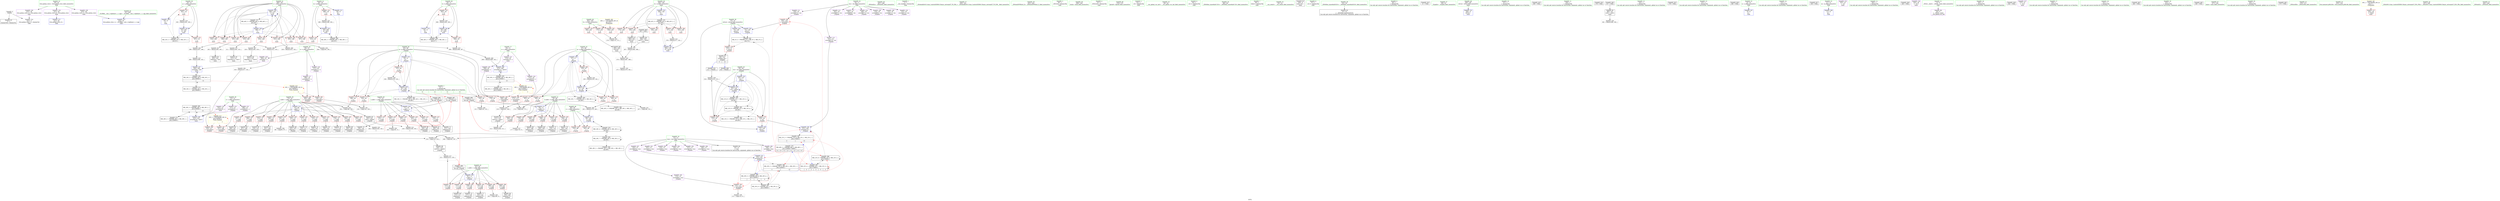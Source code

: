 digraph "SVFG" {
	label="SVFG";

	Node0x5630318756a0 [shape=record,color=grey,label="{NodeID: 0\nNullPtr}"];
	Node0x5630318756a0 -> Node0x56303189f2d0[style=solid];
	Node0x5630318756a0 -> Node0x5630318a2230[style=solid];
	Node0x5630318c2430 [shape=record,color=black,label="{NodeID: 360\nMR_28V_3 = PHI(MR_28V_4, MR_28V_2, )\npts\{230000 \}\n|{|<s2>12}}"];
	Node0x5630318c2430 -> Node0x5630318ab540[style=dashed];
	Node0x5630318c2430 -> Node0x5630318c7330[style=dashed];
	Node0x5630318c2430:s2 -> Node0x5630318cf000[style=dashed,color=red];
	Node0x5630318a10a0 [shape=record,color=red,label="{NodeID: 194\n274\<--264\n\<--it\nmain\n}"];
	Node0x5630318a10a0 -> Node0x5630318b2530[style=solid];
	Node0x56303189d990 [shape=record,color=purple,label="{NodeID: 111\n128\<--16\narrayidx15\<--res\n_Z2goiiii\n}"];
	Node0x56303189d990 -> Node0x5630318a6710[style=solid];
	Node0x56303189c320 [shape=record,color=green,label="{NodeID: 28\n22\<--23\nz\<--z_field_insensitive\nGlob }"];
	Node0x56303189c320 -> Node0x5630318a3450[style=solid];
	Node0x56303189c320 -> Node0x5630318a3520[style=solid];
	Node0x56303189c320 -> Node0x5630318a35f0[style=solid];
	Node0x5630318aedb0 [shape=record,color=grey,label="{NodeID: 305\n318 = Binary(317, 145, )\n}"];
	Node0x5630318aedb0 -> Node0x5630318ab540[style=solid];
	Node0x5630318a28e0 [shape=record,color=blue,label="{NodeID: 222\n83\<--147\ncur\<--\n_Z2goiiii\n}"];
	Node0x5630318a28e0 -> Node0x5630318a5ae0[style=dashed];
	Node0x5630318a28e0 -> Node0x5630318a5bb0[style=dashed];
	Node0x5630318a28e0 -> Node0x5630318a2c20[style=dashed];
	Node0x5630318a28e0 -> Node0x5630318bf230[style=dashed];
	Node0x5630318a28e0 -> Node0x5630318c2e30[style=dashed];
	Node0x5630318a28e0 -> Node0x5630318c9660[style=dashed];
	Node0x5630318a4280 [shape=record,color=red,label="{NodeID: 139\n95\<--75\n\<--i.addr\n_Z2goiiii\n}"];
	Node0x5630318a4280 -> Node0x5630318b1f30[style=solid];
	Node0x56303189ecd0 [shape=record,color=green,label="{NodeID: 56\n347\<--348\n_ZNSolsEx\<--_ZNSolsEx_field_insensitive\n}"];
	Node0x5630318b17b0 [shape=record,color=grey,label="{NodeID: 333\n191 = cmp(190, 9, )\n}"];
	Node0x5630318a5940 [shape=record,color=red,label="{NodeID: 167\n213\<--81\n\<--c.addr\n_Z2goiiii\n}"];
	Node0x5630318a5940 -> Node0x5630318b0eb0[style=solid];
	Node0x5630318a0540 [shape=record,color=black,label="{NodeID: 84\n211\<--210\nconv52\<--cmp51\n_Z2goiiii\n}"];
	Node0x5630318a0540 -> Node0x5630318af830[style=solid];
	Node0x5630318793b0 [shape=record,color=green,label="{NodeID: 1\n7\<--1\n__dso_handle\<--dummyObj\nGlob }"];
	Node0x5630318c2930 [shape=record,color=black,label="{NodeID: 361\nMR_2V_3 = PHI(MR_2V_5, MR_2V_2, MR_2V_4, )\npts\{74 \}\n}"];
	Node0x5630318c2930 -> Node0x5630318a41b0[style=dashed];
	Node0x5630318a1170 [shape=record,color=red,label="{NodeID: 195\n339\<--264\n\<--it\nmain\n}"];
	Node0x56303189da60 [shape=record,color=purple,label="{NodeID: 112\n242\<--16\narrayidx67\<--res\n_Z2goiiii\n}"];
	Node0x56303189c420 [shape=record,color=green,label="{NodeID: 29\n24\<--25\na\<--a_field_insensitive\nGlob }"];
	Node0x56303189c420 -> Node0x5630318a3c00[style=solid];
	Node0x56303189c420 -> Node0x5630318a3cd0[style=solid];
	Node0x56303189c420 -> Node0x5630318a1d30[style=solid];
	Node0x56303189c420 -> Node0x5630318ab060[style=solid];
	Node0x5630318aef30 [shape=record,color=grey,label="{NodeID: 306\n326 = Binary(325, 145, )\n}"];
	Node0x5630318aef30 -> Node0x5630318ab610[style=solid];
	Node0x5630318a29b0 [shape=record,color=blue,label="{NodeID: 223\n85\<--9\np\<--\n_Z2goiiii\n}"];
	Node0x5630318a29b0 -> Node0x5630318a5c80[style=dashed];
	Node0x5630318a29b0 -> Node0x5630318a5d50[style=dashed];
	Node0x5630318a29b0 -> Node0x5630318a5e20[style=dashed];
	Node0x5630318a29b0 -> Node0x5630318a5ef0[style=dashed];
	Node0x5630318a29b0 -> Node0x5630318a5fc0[style=dashed];
	Node0x5630318a29b0 -> Node0x5630318a2dc0[style=dashed];
	Node0x5630318a29b0 -> Node0x5630318c3330[style=dashed];
	Node0x5630318a4350 [shape=record,color=red,label="{NodeID: 140\n102\<--75\n\<--i.addr\n_Z2goiiii\n}"];
	Node0x5630318a4350 -> Node0x56303189f6a0[style=solid];
	Node0x56303189edd0 [shape=record,color=green,label="{NodeID: 57\n350\<--351\n_ZSt4endlIcSt11char_traitsIcEERSt13basic_ostreamIT_T0_ES6_\<--_ZSt4endlIcSt11char_traitsIcEERSt13basic_ostreamIT_T0_ES6__field_insensitive\n}"];
	Node0x5630318b1930 [shape=record,color=grey,label="{NodeID: 334\n201 = cmp(196, 200, )\n}"];
	Node0x5630318b1930 -> Node0x5630318a03a0[style=solid];
	Node0x5630318a5a10 [shape=record,color=red,label="{NodeID: 168\n249\<--81\n\<--c.addr\n_Z2goiiii\n}"];
	Node0x5630318a5a10 -> Node0x5630318a0a20[style=solid];
	Node0x5630318a0610 [shape=record,color=black,label="{NodeID: 85\n216\<--215\nidxprom54\<--\n_Z2goiiii\n}"];
	Node0x563031878fc0 [shape=record,color=green,label="{NodeID: 2\n9\<--1\n\<--dummyObj\nCan only get source location for instruction, argument, global var or function.|{<s0>12|<s1>12|<s2>12|<s3>12}}"];
	Node0x563031878fc0:s0 -> Node0x5630318e61d0[style=solid,color=red];
	Node0x563031878fc0:s1 -> Node0x5630318e64a0[style=solid,color=red];
	Node0x563031878fc0:s2 -> Node0x5630318e6620[style=solid,color=red];
	Node0x563031878fc0:s3 -> Node0x5630318e67a0[style=solid,color=red];
	Node0x5630318c2e30 [shape=record,color=black,label="{NodeID: 362\nMR_12V_2 = PHI(MR_12V_4, MR_12V_1, MR_12V_1, )\npts\{84 \}\n}"];
	Node0x5630318a1240 [shape=record,color=red,label="{NodeID: 196\n355\<--264\n\<--it\nmain\n}"];
	Node0x56303189db30 [shape=record,color=purple,label="{NodeID: 113\n245\<--16\narrayidx69\<--res\n_Z2goiiii\n}"];
	Node0x56303189c520 [shape=record,color=green,label="{NodeID: 30\n26\<--27\nb\<--b_field_insensitive\nGlob }"];
	Node0x56303189c520 -> Node0x5630318a3da0[style=solid];
	Node0x56303189c520 -> Node0x5630318a3e70[style=solid];
	Node0x56303189c520 -> Node0x5630318a1e30[style=solid];
	Node0x56303189c520 -> Node0x5630318ab130[style=solid];
	Node0x5630318af0b0 [shape=record,color=grey,label="{NodeID: 307\n320 = Binary(295, 319, )\n}"];
	Node0x5630318af0b0 -> Node0x5630318a0d60[style=solid];
	Node0x5630318a2a80 [shape=record,color=blue,label="{NodeID: 224\n87\<--9\nq\<--\n_Z2goiiii\n}"];
	Node0x5630318a2a80 -> Node0x5630318a6090[style=dashed];
	Node0x5630318a2a80 -> Node0x5630318a6160[style=dashed];
	Node0x5630318a2a80 -> Node0x5630318a6230[style=dashed];
	Node0x5630318a2a80 -> Node0x5630318a6300[style=dashed];
	Node0x5630318a2a80 -> Node0x5630318a63d0[style=dashed];
	Node0x5630318a2a80 -> Node0x5630318a2cf0[style=dashed];
	Node0x5630318a2a80 -> Node0x5630318c9b60[style=dashed];
	Node0x5630318a4420 [shape=record,color=red,label="{NodeID: 141\n117\<--75\n\<--i.addr\n_Z2goiiii\n}"];
	Node0x5630318a4420 -> Node0x56303189f9e0[style=solid];
	Node0x56303189eed0 [shape=record,color=green,label="{NodeID: 58\n352\<--353\n_ZNSolsEPFRSoS_E\<--_ZNSolsEPFRSoS_E_field_insensitive\n}"];
	Node0x5630318b1ab0 [shape=record,color=grey,label="{NodeID: 335\n210 = cmp(205, 209, )\n}"];
	Node0x5630318b1ab0 -> Node0x5630318a0540[style=solid];
	Node0x5630318a5ae0 [shape=record,color=red,label="{NodeID: 169\n223\<--83\n\<--cur\n_Z2goiiii\n}"];
	Node0x5630318a5ae0 -> Node0x5630318b1030[style=solid];
	Node0x5630318a06e0 [shape=record,color=black,label="{NodeID: 86\n220\<--219\nconv57\<--cmp56\n_Z2goiiii\n}"];
	Node0x5630318a06e0 -> Node0x5630318b0eb0[style=solid];
	Node0x5630318758c0 [shape=record,color=green,label="{NodeID: 3\n30\<--1\n_ZSt3cin\<--dummyObj\nGlob }"];
	Node0x5630318c3330 [shape=record,color=black,label="{NodeID: 363\nMR_14V_2 = PHI(MR_14V_4, MR_14V_1, MR_14V_1, )\npts\{86 \}\n}"];
	Node0x5630318a1310 [shape=record,color=red,label="{NodeID: 197\n365\<--264\n\<--it\nmain\n}"];
	Node0x5630318a1310 -> Node0x56303189de50[style=solid];
	Node0x56303189dc00 [shape=record,color=purple,label="{NodeID: 114\n248\<--16\narrayidx71\<--res\n_Z2goiiii\n}"];
	Node0x56303189c620 [shape=record,color=green,label="{NodeID: 31\n28\<--29\nk\<--k_field_insensitive\nGlob }"];
	Node0x56303189c620 -> Node0x5630318a3f40[style=solid];
	Node0x56303189c620 -> Node0x5630318a4010[style=solid];
	Node0x56303189c620 -> Node0x5630318a1f30[style=solid];
	Node0x56303189c620 -> Node0x5630318ab200[style=solid];
	Node0x5630318af230 [shape=record,color=grey,label="{NodeID: 308\n317 = Binary(315, 316, )\n}"];
	Node0x5630318af230 -> Node0x5630318aedb0[style=solid];
	Node0x5630318a2b50 [shape=record,color=blue,label="{NodeID: 225\n89\<--181\nr\<--and\n_Z2goiiii\n}"];
	Node0x5630318a2b50 -> Node0x5630318a64a0[style=dashed];
	Node0x5630318a2b50 -> Node0x5630318a6570[style=dashed];
	Node0x5630318a2b50 -> Node0x5630318c8760[style=dashed];
	Node0x5630318a44f0 [shape=record,color=red,label="{NodeID: 142\n132\<--75\n\<--i.addr\n_Z2goiiii\n}"];
	Node0x5630318a44f0 -> Node0x56303189fd20[style=solid];
	Node0x56303189efd0 [shape=record,color=green,label="{NodeID: 59\n358\<--359\nclock\<--clock_field_insensitive\n}"];
	Node0x5630318b1c30 [shape=record,color=grey,label="{NodeID: 336\n174 = cmp(169, 173, )\n}"];
	Node0x5630318a5bb0 [shape=record,color=red,label="{NodeID: 170\n239\<--83\n\<--cur\n_Z2goiiii\n}"];
	Node0x5630318a5bb0 -> Node0x5630318a2e90[style=solid];
	Node0x5630318a5bb0 -> Node0x5630318aadf0[style=solid];
	Node0x5630318a07b0 [shape=record,color=black,label="{NodeID: 87\n241\<--240\nidxprom66\<--\n_Z2goiiii\n}"];
	Node0x56303189aaa0 [shape=record,color=green,label="{NodeID: 4\n31\<--1\n_ZSt4cout\<--dummyObj\nGlob }"];
	Node0x5630318c3830 [shape=record,color=black,label="{NodeID: 364\nMR_16V_2 = PHI(MR_16V_3, MR_16V_1, MR_16V_1, )\npts\{88 \}\n}"];
	Node0x5630318a13e0 [shape=record,color=red,label="{NodeID: 198\n377\<--264\n\<--it\nmain\n}"];
	Node0x5630318a13e0 -> Node0x5630318afcb0[style=solid];
	Node0x5630318a2f20 [shape=record,color=purple,label="{NodeID: 115\n251\<--16\narrayidx73\<--res\n_Z2goiiii\n}"];
	Node0x5630318a2f20 -> Node0x5630318a2e90[style=solid];
	Node0x56303189c720 [shape=record,color=green,label="{NodeID: 32\n39\<--43\nllvm.global_ctors\<--llvm.global_ctors_field_insensitive\nGlob }"];
	Node0x56303189c720 -> Node0x5630318a3930[style=solid];
	Node0x56303189c720 -> Node0x5630318a3a00[style=solid];
	Node0x56303189c720 -> Node0x5630318a3b00[style=solid];
	Node0x5630318cde20 [shape=record,color=yellow,style=double,label="{NodeID: 392\n40V_1 = ENCHI(MR_40V_0)\npts\{263 \}\nFun[main]}"];
	Node0x5630318cde20 -> Node0x5630318a6cc0[style=dashed];
	Node0x5630318cde20 -> Node0x5630318a0f00[style=dashed];
	Node0x5630318cde20 -> Node0x5630318a0fd0[style=dashed];
	Node0x5630318af3b0 [shape=record,color=grey,label="{NodeID: 309\n309 = Binary(308, 145, )\n}"];
	Node0x5630318af3b0 -> Node0x5630318ab470[style=solid];
	Node0x5630318a2c20 [shape=record,color=blue,label="{NodeID: 226\n83\<--224\ncur\<--add59\n_Z2goiiii\n}"];
	Node0x5630318a2c20 -> Node0x5630318bf230[style=dashed];
	Node0x5630318a45c0 [shape=record,color=red,label="{NodeID: 143\n155\<--75\n\<--i.addr\n_Z2goiiii\n}"];
	Node0x5630318a45c0 -> Node0x5630318a0060[style=solid];
	Node0x56303189f0d0 [shape=record,color=green,label="{NodeID: 60\n374\<--375\nfprintf\<--fprintf_field_insensitive\n}"];
	Node0x5630318b1db0 [shape=record,color=grey,label="{NodeID: 337\n177 = cmp(176, 9, )\n}"];
	Node0x5630318a5c80 [shape=record,color=red,label="{NodeID: 171\n150\<--85\n\<--p\n_Z2goiiii\n}"];
	Node0x5630318a5c80 -> Node0x5630318b2230[style=solid];
	Node0x5630318a0880 [shape=record,color=black,label="{NodeID: 88\n244\<--243\nidxprom68\<--\n_Z2goiiii\n}"];
	Node0x56303189ab30 [shape=record,color=green,label="{NodeID: 5\n32\<--1\n.str\<--dummyObj\nGlob }"];
	Node0x5630318c4540 [shape=record,color=black,label="{NodeID: 365\nMR_18V_2 = PHI(MR_18V_3, MR_18V_1, MR_18V_1, )\npts\{90 \}\n}"];
	Node0x5630318a14b0 [shape=record,color=red,label="{NodeID: 199\n293\<--266\n\<--i\nmain\n}"];
	Node0x5630318a14b0 -> Node0x5630318b11b0[style=solid];
	Node0x5630318a2fb0 [shape=record,color=purple,label="{NodeID: 116\n157\<--18\narrayidx27\<--x\n_Z2goiiii\n}"];
	Node0x5630318a2fb0 -> Node0x5630318a67e0[style=solid];
	Node0x56303189c820 [shape=record,color=green,label="{NodeID: 33\n44\<--45\n__cxx_global_var_init\<--__cxx_global_var_init_field_insensitive\n}"];
	Node0x5630318af530 [shape=record,color=grey,label="{NodeID: 310\n194 = Binary(193, 145, )\n|{<s0>3}}"];
	Node0x5630318af530:s0 -> Node0x5630318e61d0[style=solid,color=red];
	Node0x5630318a2cf0 [shape=record,color=blue,label="{NodeID: 227\n87\<--230\nq\<--inc\n_Z2goiiii\n}"];
	Node0x5630318a2cf0 -> Node0x5630318a6090[style=dashed];
	Node0x5630318a2cf0 -> Node0x5630318a6160[style=dashed];
	Node0x5630318a2cf0 -> Node0x5630318a6230[style=dashed];
	Node0x5630318a2cf0 -> Node0x5630318a6300[style=dashed];
	Node0x5630318a2cf0 -> Node0x5630318a63d0[style=dashed];
	Node0x5630318a2cf0 -> Node0x5630318a2cf0[style=dashed];
	Node0x5630318a2cf0 -> Node0x5630318c9b60[style=dashed];
	Node0x5630318a4690 [shape=record,color=red,label="{NodeID: 144\n170\<--75\n\<--i.addr\n_Z2goiiii\n}"];
	Node0x5630318a4690 -> Node0x5630318a0130[style=solid];
	Node0x56303189f1d0 [shape=record,color=green,label="{NodeID: 61\n41\<--409\n_GLOBAL__sub_I_vepifanov_1_1.cpp\<--_GLOBAL__sub_I_vepifanov_1_1.cpp_field_insensitive\n}"];
	Node0x56303189f1d0 -> Node0x5630318a2130[style=solid];
	Node0x5630318b1f30 [shape=record,color=grey,label="{NodeID: 338\n96 = cmp(95, 97, )\n}"];
	Node0x5630318a5d50 [shape=record,color=red,label="{NodeID: 172\n154\<--85\n\<--p\n_Z2goiiii\n}"];
	Node0x5630318a5d50 -> Node0x5630318b23b0[style=solid];
	Node0x5630318a0950 [shape=record,color=black,label="{NodeID: 89\n247\<--246\nidxprom70\<--\n_Z2goiiii\n}"];
	Node0x56303189abc0 [shape=record,color=green,label="{NodeID: 6\n34\<--1\n.str.1\<--dummyObj\nGlob }"];
	Node0x5630318c4630 [shape=record,color=black,label="{NodeID: 366\nMR_20V_2 = PHI(MR_20V_4, MR_20V_1, MR_20V_1, )\npts\{150000 \}\n|{<s0>3|<s1>12}}"];
	Node0x5630318c4630:s0 -> Node0x5630318c8c60[style=dashed,color=blue];
	Node0x5630318c4630:s1 -> Node0x5630318c7830[style=dashed,color=blue];
	Node0x5630318a1580 [shape=record,color=red,label="{NodeID: 200\n298\<--266\n\<--i\nmain\n}"];
	Node0x5630318a1580 -> Node0x5630318b0d30[style=solid];
	Node0x5630318a3040 [shape=record,color=purple,label="{NodeID: 117\n199\<--18\narrayidx47\<--x\n_Z2goiiii\n}"];
	Node0x5630318a3040 -> Node0x5630318a6a50[style=solid];
	Node0x56303189c920 [shape=record,color=green,label="{NodeID: 34\n48\<--49\n_ZNSt8ios_base4InitC1Ev\<--_ZNSt8ios_base4InitC1Ev_field_insensitive\n}"];
	Node0x5630318af6b0 [shape=record,color=grey,label="{NodeID: 311\n311 = Binary(295, 310, )\n}"];
	Node0x5630318af6b0 -> Node0x5630318a0c90[style=solid];
	Node0x5630318a2dc0 [shape=record,color=blue,label="{NodeID: 228\n85\<--236\np\<--inc64\n_Z2goiiii\n}"];
	Node0x5630318a2dc0 -> Node0x5630318a5c80[style=dashed];
	Node0x5630318a2dc0 -> Node0x5630318a5d50[style=dashed];
	Node0x5630318a2dc0 -> Node0x5630318a5e20[style=dashed];
	Node0x5630318a2dc0 -> Node0x5630318a5ef0[style=dashed];
	Node0x5630318a2dc0 -> Node0x5630318a5fc0[style=dashed];
	Node0x5630318a2dc0 -> Node0x5630318a2dc0[style=dashed];
	Node0x5630318a2dc0 -> Node0x5630318c3330[style=dashed];
	Node0x5630318a4760 [shape=record,color=red,label="{NodeID: 145\n184\<--75\n\<--i.addr\n_Z2goiiii\n}"];
	Node0x5630318a4760 -> Node0x5630318a0200[style=solid];
	Node0x56303189f2d0 [shape=record,color=black,label="{NodeID: 62\n2\<--3\ndummyVal\<--dummyVal\n}"];
	Node0x5630318b20b0 [shape=record,color=grey,label="{NodeID: 339\n115 = cmp(114, 9, )\n}"];
	Node0x5630318a5e20 [shape=record,color=red,label="{NodeID: 173\n179\<--85\n\<--p\n_Z2goiiii\n}"];
	Node0x5630318a5e20 -> Node0x5630318aec30[style=solid];
	Node0x5630318a0a20 [shape=record,color=black,label="{NodeID: 90\n250\<--249\nidxprom72\<--\n_Z2goiiii\n}"];
	Node0x56303189ac50 [shape=record,color=green,label="{NodeID: 7\n36\<--1\nstderr\<--dummyObj\nGlob }"];
	Node0x5630318c4b30 [shape=record,color=black,label="{NodeID: 367\nMR_22V_2 = PHI(MR_22V_9, MR_22V_1, MR_22V_1, )\npts\{170000 \}\n|{<s0>3|<s1>12}}"];
	Node0x5630318c4b30:s0 -> Node0x5630318c9160[style=dashed,color=blue];
	Node0x5630318c4b30:s1 -> Node0x5630318c7830[style=dashed,color=blue];
	Node0x5630318a1650 [shape=record,color=red,label="{NodeID: 201\n301\<--266\n\<--i\nmain\n}"];
	Node0x5630318a1650 -> Node0x5630318b05b0[style=solid];
	Node0x5630318a3110 [shape=record,color=purple,label="{NodeID: 118\n304\<--18\narrayidx\<--x\nmain\n}"];
	Node0x5630318a3110 -> Node0x5630318ab3a0[style=solid];
	Node0x56303189ca20 [shape=record,color=green,label="{NodeID: 35\n54\<--55\n__cxa_atexit\<--__cxa_atexit_field_insensitive\n}"];
	Node0x5630318af830 [shape=record,color=grey,label="{NodeID: 312\n212 = Binary(204, 211, )\n|{<s0>3}}"];
	Node0x5630318af830:s0 -> Node0x5630318e6620[style=solid,color=red];
	Node0x5630318a2e90 [shape=record,color=blue,label="{NodeID: 229\n251\<--239\narrayidx73\<--\n_Z2goiiii\n}"];
	Node0x5630318a2e90 -> Node0x5630318c4b30[style=dashed];
	Node0x5630318a4830 [shape=record,color=red,label="{NodeID: 146\n193\<--75\n\<--i.addr\n_Z2goiiii\n}"];
	Node0x5630318a4830 -> Node0x5630318af530[style=solid];
	Node0x56303189f3d0 [shape=record,color=black,label="{NodeID: 63\n259\<--9\nmain_ret\<--\nmain\n}"];
	Node0x5630318b2230 [shape=record,color=grey,label="{NodeID: 340\n151 = cmp(150, 152, )\n}"];
	Node0x5630318a5ef0 [shape=record,color=red,label="{NodeID: 174\n196\<--85\n\<--p\n_Z2goiiii\n}"];
	Node0x5630318a5ef0 -> Node0x5630318b1930[style=solid];
	Node0x5630318a0af0 [shape=record,color=black,label="{NodeID: 91\n68\<--255\n_Z2goiiii_ret\<--\n_Z2goiiii\n|{<s0>3|<s1>12}}"];
	Node0x5630318a0af0:s0 -> Node0x5630318e5140[style=solid,color=blue];
	Node0x5630318a0af0:s1 -> Node0x5630318e5c00[style=solid,color=blue];
	Node0x56303189b490 [shape=record,color=green,label="{NodeID: 8\n37\<--1\n.str.2\<--dummyObj\nGlob }"];
	Node0x5630318e5140 [shape=record,color=black,label="{NodeID: 451\n222 = PHI(68, )\n}"];
	Node0x5630318e5140 -> Node0x5630318b1030[style=solid];
	Node0x5630318c5030 [shape=record,color=black,label="{NodeID: 368\nMR_34V_2 = PHI(MR_34V_3, MR_34V_1, )\npts\{27 \}\n}"];
	Node0x5630318c5030 -> Node0x5630318a3da0[style=dashed];
	Node0x5630318c5030 -> Node0x5630318ab130[style=dashed];
	Node0x5630318a1720 [shape=record,color=red,label="{NodeID: 202\n307\<--266\n\<--i\nmain\n}"];
	Node0x5630318a1720 -> Node0x5630318b08b0[style=solid];
	Node0x5630318a31e0 [shape=record,color=purple,label="{NodeID: 119\n172\<--20\narrayidx35\<--y\n_Z2goiiii\n}"];
	Node0x5630318a31e0 -> Node0x5630318a68b0[style=solid];
	Node0x56303189cb20 [shape=record,color=green,label="{NodeID: 36\n53\<--59\n_ZNSt8ios_base4InitD1Ev\<--_ZNSt8ios_base4InitD1Ev_field_insensitive\n}"];
	Node0x56303189cb20 -> Node0x56303189f5a0[style=solid];
	Node0x5630318af9b0 [shape=record,color=grey,label="{NodeID: 313\n203 = Binary(195, 202, )\n|{<s0>3}}"];
	Node0x5630318af9b0:s0 -> Node0x5630318e64a0[style=solid,color=red];
	Node0x5630318aadf0 [shape=record,color=blue,label="{NodeID: 230\n73\<--239\nretval\<--\n_Z2goiiii\n}"];
	Node0x5630318aadf0 -> Node0x5630318c2930[style=dashed];
	Node0x5630318a4900 [shape=record,color=red,label="{NodeID: 147\n197\<--75\n\<--i.addr\n_Z2goiiii\n}"];
	Node0x5630318a4900 -> Node0x5630318a02d0[style=solid];
	Node0x56303189f4a0 [shape=record,color=black,label="{NodeID: 64\n14\<--13\n\<--was\nCan only get source location for instruction, argument, global var or function.}"];
	Node0x5630318b23b0 [shape=record,color=grey,label="{NodeID: 341\n159 = cmp(154, 158, )\n}"];
	Node0x5630318a5fc0 [shape=record,color=red,label="{NodeID: 175\n235\<--85\n\<--p\n_Z2goiiii\n}"];
	Node0x5630318a5fc0 -> Node0x5630318aeab0[style=solid];
	Node0x5630318a0bc0 [shape=record,color=black,label="{NodeID: 92\n303\<--302\nidxprom\<--sub\nmain\n}"];
	Node0x56303189b520 [shape=record,color=green,label="{NodeID: 9\n40\<--1\n\<--dummyObj\nCan only get source location for instruction, argument, global var or function.}"];
	Node0x5630318e5330 [shape=record,color=black,label="{NodeID: 452\n51 = PHI()\n}"];
	Node0x5630318c5530 [shape=record,color=black,label="{NodeID: 369\nMR_36V_2 = PHI(MR_36V_3, MR_36V_1, )\npts\{29 \}\n}"];
	Node0x5630318c5530 -> Node0x5630318a3f40[style=dashed];
	Node0x5630318c5530 -> Node0x5630318ab200[style=dashed];
	Node0x5630318a17f0 [shape=record,color=red,label="{NodeID: 203\n310\<--266\n\<--i\nmain\n}"];
	Node0x5630318a17f0 -> Node0x5630318af6b0[style=solid];
	Node0x5630318a32b0 [shape=record,color=purple,label="{NodeID: 120\n208\<--20\narrayidx50\<--y\n_Z2goiiii\n}"];
	Node0x5630318a32b0 -> Node0x5630318a6b20[style=solid];
	Node0x56303189cc20 [shape=record,color=green,label="{NodeID: 37\n66\<--67\n_Z2goiiii\<--_Z2goiiii_field_insensitive\n}"];
	Node0x5630318afb30 [shape=record,color=grey,label="{NodeID: 314\n282 = Binary(281, 283, )\n}"];
	Node0x5630318afb30 -> Node0x5630318ab060[style=solid];
	Node0x5630318aaec0 [shape=record,color=blue,label="{NodeID: 231\n260\<--9\nretval\<--\nmain\n}"];
	Node0x5630318a49d0 [shape=record,color=red,label="{NodeID: 148\n206\<--75\n\<--i.addr\n_Z2goiiii\n}"];
	Node0x5630318a49d0 -> Node0x5630318a0470[style=solid];
	Node0x56303189f5a0 [shape=record,color=black,label="{NodeID: 65\n52\<--53\n\<--_ZNSt8ios_base4InitD1Ev\nCan only get source location for instruction, argument, global var or function.}"];
	Node0x5630318b2530 [shape=record,color=grey,label="{NodeID: 342\n276 = cmp(274, 275, )\n}"];
	Node0x5630318a6090 [shape=record,color=red,label="{NodeID: 176\n166\<--87\n\<--q\n_Z2goiiii\n}"];
	Node0x5630318a6090 -> Node0x5630318b14b0[style=solid];
	Node0x5630318a0c90 [shape=record,color=black,label="{NodeID: 93\n312\<--311\nidxprom12\<--sub11\nmain\n}"];
	Node0x56303189b5b0 [shape=record,color=green,label="{NodeID: 10\n97\<--1\n\<--dummyObj\nCan only get source location for instruction, argument, global var or function.}"];
	Node0x5630318e5400 [shape=record,color=black,label="{NodeID: 453\n269 = PHI()\n}"];
	Node0x5630318c5a30 [shape=record,color=black,label="{NodeID: 370\nMR_42V_3 = PHI(MR_42V_4, MR_42V_2, )\npts\{265 \}\n}"];
	Node0x5630318c5a30 -> Node0x5630318a10a0[style=dashed];
	Node0x5630318c5a30 -> Node0x5630318a1170[style=dashed];
	Node0x5630318c5a30 -> Node0x5630318a1240[style=dashed];
	Node0x5630318c5a30 -> Node0x5630318a1310[style=dashed];
	Node0x5630318c5a30 -> Node0x5630318a13e0[style=dashed];
	Node0x5630318c5a30 -> Node0x5630318ab6e0[style=dashed];
	Node0x5630318a18c0 [shape=record,color=red,label="{NodeID: 204\n316\<--266\n\<--i\nmain\n}"];
	Node0x5630318a18c0 -> Node0x5630318af230[style=solid];
	Node0x5630318a3380 [shape=record,color=purple,label="{NodeID: 121\n313\<--20\narrayidx13\<--y\nmain\n}"];
	Node0x5630318a3380 -> Node0x5630318ab470[style=solid];
	Node0x56303189cd20 [shape=record,color=green,label="{NodeID: 38\n73\<--74\nretval\<--retval_field_insensitive\n_Z2goiiii\n}"];
	Node0x56303189cd20 -> Node0x5630318a41b0[style=solid];
	Node0x56303189cd20 -> Node0x5630318a2670[style=solid];
	Node0x56303189cd20 -> Node0x5630318a2740[style=solid];
	Node0x56303189cd20 -> Node0x5630318aadf0[style=solid];
	Node0x5630318afcb0 [shape=record,color=grey,label="{NodeID: 315\n378 = Binary(377, 145, )\n}"];
	Node0x5630318afcb0 -> Node0x5630318ab6e0[style=solid];
	Node0x5630318aaf90 [shape=record,color=blue,label="{NodeID: 232\n264\<--145\nit\<--\nmain\n}"];
	Node0x5630318aaf90 -> Node0x5630318c5a30[style=dashed];
	Node0x5630318a4aa0 [shape=record,color=red,label="{NodeID: 149\n215\<--75\n\<--i.addr\n_Z2goiiii\n}"];
	Node0x5630318a4aa0 -> Node0x5630318a0610[style=solid];
	Node0x56303189f6a0 [shape=record,color=black,label="{NodeID: 66\n103\<--102\nidxprom\<--\n_Z2goiiii\n}"];
	Node0x5630318b26b0 [shape=record,color=grey,label="{NodeID: 343\n219 = cmp(214, 218, )\n}"];
	Node0x5630318b26b0 -> Node0x5630318a06e0[style=solid];
	Node0x5630318a6160 [shape=record,color=red,label="{NodeID: 177\n169\<--87\n\<--q\n_Z2goiiii\n}"];
	Node0x5630318a6160 -> Node0x5630318b1c30[style=solid];
	Node0x5630318a0d60 [shape=record,color=black,label="{NodeID: 94\n321\<--320\nidxprom17\<--sub16\nmain\n}"];
	Node0x56303189b640 [shape=record,color=green,label="{NodeID: 11\n100\<--1\n\<--dummyObj\nCan only get source location for instruction, argument, global var or function.}"];
	Node0x5630318e54d0 [shape=record,color=black,label="{NodeID: 454\n278 = PHI()\n}"];
	Node0x5630318c5f30 [shape=record,color=black,label="{NodeID: 371\nMR_32V_2 = PHI(MR_32V_3, MR_32V_1, )\npts\{25 \}\n}"];
	Node0x5630318c5f30 -> Node0x5630318a3c00[style=dashed];
	Node0x5630318c5f30 -> Node0x5630318ab060[style=dashed];
	Node0x5630318a1990 [shape=record,color=red,label="{NodeID: 205\n319\<--266\n\<--i\nmain\n}"];
	Node0x5630318a1990 -> Node0x5630318af0b0[style=solid];
	Node0x5630318a3450 [shape=record,color=purple,label="{NodeID: 122\n186\<--22\narrayidx41\<--z\n_Z2goiiii\n}"];
	Node0x5630318a3450 -> Node0x5630318a6980[style=solid];
	Node0x56303189cdf0 [shape=record,color=green,label="{NodeID: 39\n75\<--76\ni.addr\<--i.addr_field_insensitive\n_Z2goiiii\n}"];
	Node0x56303189cdf0 -> Node0x5630318a4280[style=solid];
	Node0x56303189cdf0 -> Node0x5630318a4350[style=solid];
	Node0x56303189cdf0 -> Node0x5630318a4420[style=solid];
	Node0x56303189cdf0 -> Node0x5630318a44f0[style=solid];
	Node0x56303189cdf0 -> Node0x5630318a45c0[style=solid];
	Node0x56303189cdf0 -> Node0x5630318a4690[style=solid];
	Node0x56303189cdf0 -> Node0x5630318a4760[style=solid];
	Node0x56303189cdf0 -> Node0x5630318a4830[style=solid];
	Node0x56303189cdf0 -> Node0x5630318a4900[style=solid];
	Node0x56303189cdf0 -> Node0x5630318a49d0[style=solid];
	Node0x56303189cdf0 -> Node0x5630318a4aa0[style=solid];
	Node0x56303189cdf0 -> Node0x5630318a4b70[style=solid];
	Node0x56303189cdf0 -> Node0x5630318a2330[style=solid];
	Node0x5630318afe30 [shape=record,color=grey,label="{NodeID: 316\n286 = Binary(285, 283, )\n}"];
	Node0x5630318afe30 -> Node0x5630318ab130[style=solid];
	Node0x5630318ab060 [shape=record,color=blue,label="{NodeID: 233\n24\<--282\na\<--dec\nmain\n}"];
	Node0x5630318ab060 -> Node0x5630318a3cd0[style=dashed];
	Node0x5630318ab060 -> Node0x5630318c5f30[style=dashed];
	Node0x5630318a4b70 [shape=record,color=red,label="{NodeID: 150\n240\<--75\n\<--i.addr\n_Z2goiiii\n}"];
	Node0x5630318a4b70 -> Node0x5630318a07b0[style=solid];
	Node0x56303189f770 [shape=record,color=black,label="{NodeID: 67\n106\<--105\nidxprom1\<--\n_Z2goiiii\n}"];
	Node0x5630318a6230 [shape=record,color=red,label="{NodeID: 178\n180\<--87\n\<--q\n_Z2goiiii\n}"];
	Node0x5630318a6230 -> Node0x5630318aec30[style=solid];
	Node0x5630318a0e30 [shape=record,color=black,label="{NodeID: 95\n360\<--357\nconv\<--call25\nmain\n}"];
	Node0x5630318a0e30 -> Node0x5630318b0430[style=solid];
	Node0x56303189b6d0 [shape=record,color=green,label="{NodeID: 12\n145\<--1\n\<--dummyObj\nCan only get source location for instruction, argument, global var or function.}"];
	Node0x5630318e55a0 [shape=record,color=black,label="{NodeID: 455\n279 = PHI()\n}"];
	Node0x5630318c6430 [shape=record,color=black,label="{NodeID: 372\nMR_44V_2 = PHI(MR_44V_4, MR_44V_1, )\npts\{267 \}\n}"];
	Node0x5630318c6430 -> Node0x5630318ab2d0[style=dashed];
	Node0x5630318a1a60 [shape=record,color=red,label="{NodeID: 206\n325\<--266\n\<--i\nmain\n}"];
	Node0x5630318a1a60 -> Node0x5630318aef30[style=solid];
	Node0x5630318a3520 [shape=record,color=purple,label="{NodeID: 123\n217\<--22\narrayidx55\<--z\n_Z2goiiii\n}"];
	Node0x5630318a3520 -> Node0x5630318a6bf0[style=solid];
	Node0x56303189cec0 [shape=record,color=green,label="{NodeID: 40\n77\<--78\na.addr\<--a.addr_field_insensitive\n_Z2goiiii\n}"];
	Node0x56303189cec0 -> Node0x5630318a4c40[style=solid];
	Node0x56303189cec0 -> Node0x5630318a4d10[style=solid];
	Node0x56303189cec0 -> Node0x5630318a4de0[style=solid];
	Node0x56303189cec0 -> Node0x5630318a4eb0[style=solid];
	Node0x56303189cec0 -> Node0x5630318a4f80[style=solid];
	Node0x56303189cec0 -> Node0x5630318a5050[style=solid];
	Node0x56303189cec0 -> Node0x5630318a2400[style=solid];
	Node0x5630318affb0 [shape=record,color=grey,label="{NodeID: 317\n367 = Binary(364, 366, )\n}"];
	Node0x5630318affb0 -> Node0x5630318b02b0[style=solid];
	Node0x5630318ab130 [shape=record,color=blue,label="{NodeID: 234\n26\<--286\nb\<--dec4\nmain\n}"];
	Node0x5630318ab130 -> Node0x5630318a3e70[style=dashed];
	Node0x5630318ab130 -> Node0x5630318c5030[style=dashed];
	Node0x5630318a4c40 [shape=record,color=red,label="{NodeID: 151\n105\<--77\n\<--a.addr\n_Z2goiiii\n}"];
	Node0x5630318a4c40 -> Node0x56303189f770[style=solid];
	Node0x56303189f840 [shape=record,color=black,label="{NodeID: 68\n109\<--108\nidxprom3\<--\n_Z2goiiii\n}"];
	Node0x5630318a6300 [shape=record,color=red,label="{NodeID: 179\n205\<--87\n\<--q\n_Z2goiiii\n}"];
	Node0x5630318a6300 -> Node0x5630318b1ab0[style=solid];
	Node0x56303189dd80 [shape=record,color=black,label="{NodeID: 96\n364\<--363\nconv27\<--call26\nmain\n}"];
	Node0x56303189dd80 -> Node0x5630318affb0[style=solid];
	Node0x56303189b760 [shape=record,color=green,label="{NodeID: 13\n147\<--1\n\<--dummyObj\nCan only get source location for instruction, argument, global var or function.}"];
	Node0x5630318e56a0 [shape=record,color=black,label="{NodeID: 456\n280 = PHI()\n}"];
	Node0x5630318c6930 [shape=record,color=black,label="{NodeID: 373\nMR_24V_2 = PHI(MR_24V_3, MR_24V_1, )\npts\{190000 \}\n}"];
	Node0x5630318c6930 -> Node0x5630318c1a30[style=dashed];
	Node0x5630318a1b30 [shape=record,color=blue,label="{NodeID: 207\n8\<--9\nn\<--\nGlob }"];
	Node0x5630318a35f0 [shape=record,color=purple,label="{NodeID: 124\n322\<--22\narrayidx18\<--z\nmain\n}"];
	Node0x5630318a35f0 -> Node0x5630318ab540[style=solid];
	Node0x56303189cf90 [shape=record,color=green,label="{NodeID: 41\n79\<--80\nb.addr\<--b.addr_field_insensitive\n_Z2goiiii\n}"];
	Node0x56303189cf90 -> Node0x5630318a5120[style=solid];
	Node0x56303189cf90 -> Node0x5630318a51f0[style=solid];
	Node0x56303189cf90 -> Node0x5630318a52c0[style=solid];
	Node0x56303189cf90 -> Node0x5630318a5390[style=solid];
	Node0x56303189cf90 -> Node0x5630318a5460[style=solid];
	Node0x56303189cf90 -> Node0x5630318a5530[style=solid];
	Node0x56303189cf90 -> Node0x5630318a24d0[style=solid];
	Node0x5630318b0130 [shape=record,color=grey,label="{NodeID: 318\n371 = Binary(370, 362, )\n}"];
	Node0x5630318ab200 [shape=record,color=blue,label="{NodeID: 235\n28\<--289\nk\<--dec5\nmain\n}"];
	Node0x5630318ab200 -> Node0x5630318a4010[style=dashed];
	Node0x5630318ab200 -> Node0x5630318c5530[style=dashed];
	Node0x5630318a4d10 [shape=record,color=red,label="{NodeID: 152\n120\<--77\n\<--a.addr\n_Z2goiiii\n}"];
	Node0x5630318a4d10 -> Node0x56303189fab0[style=solid];
	Node0x56303189f910 [shape=record,color=black,label="{NodeID: 69\n112\<--111\nidxprom5\<--\n_Z2goiiii\n}"];
	Node0x5630318a63d0 [shape=record,color=red,label="{NodeID: 180\n229\<--87\n\<--q\n_Z2goiiii\n}"];
	Node0x5630318a63d0 -> Node0x5630318b0a30[style=solid];
	Node0x56303189de50 [shape=record,color=black,label="{NodeID: 97\n366\<--365\nconv28\<--\nmain\n}"];
	Node0x56303189de50 -> Node0x5630318affb0[style=solid];
	Node0x56303189b7f0 [shape=record,color=green,label="{NodeID: 14\n152\<--1\n\<--dummyObj\nCan only get source location for instruction, argument, global var or function.}"];
	Node0x5630318e5770 [shape=record,color=black,label="{NodeID: 457\n336 = PHI()\n}"];
	Node0x5630318c6e30 [shape=record,color=black,label="{NodeID: 374\nMR_26V_2 = PHI(MR_26V_3, MR_26V_1, )\npts\{210000 \}\n}"];
	Node0x5630318c6e30 -> Node0x5630318c1f30[style=dashed];
	Node0x5630318a1c30 [shape=record,color=blue,label="{NodeID: 208\n11\<--9\nm\<--\nGlob }"];
	Node0x5630318a36c0 [shape=record,color=purple,label="{NodeID: 125\n335\<--32\n\<--.str\nmain\n}"];
	Node0x56303189d060 [shape=record,color=green,label="{NodeID: 42\n81\<--82\nc.addr\<--c.addr_field_insensitive\n_Z2goiiii\n}"];
	Node0x56303189d060 -> Node0x5630318a5600[style=solid];
	Node0x56303189d060 -> Node0x5630318a56d0[style=solid];
	Node0x56303189d060 -> Node0x5630318a57a0[style=solid];
	Node0x56303189d060 -> Node0x5630318a5870[style=solid];
	Node0x56303189d060 -> Node0x5630318a5940[style=solid];
	Node0x56303189d060 -> Node0x5630318a5a10[style=solid];
	Node0x56303189d060 -> Node0x5630318a25a0[style=solid];
	Node0x5630318b02b0 [shape=record,color=grey,label="{NodeID: 319\n370 = Binary(367, 369, )\n}"];
	Node0x5630318b02b0 -> Node0x5630318b0130[style=solid];
	Node0x5630318ab2d0 [shape=record,color=blue,label="{NodeID: 236\n266\<--9\ni\<--\nmain\n}"];
	Node0x5630318ab2d0 -> Node0x5630318a14b0[style=dashed];
	Node0x5630318ab2d0 -> Node0x5630318a1580[style=dashed];
	Node0x5630318ab2d0 -> Node0x5630318a1650[style=dashed];
	Node0x5630318ab2d0 -> Node0x5630318a1720[style=dashed];
	Node0x5630318ab2d0 -> Node0x5630318a17f0[style=dashed];
	Node0x5630318ab2d0 -> Node0x5630318a18c0[style=dashed];
	Node0x5630318ab2d0 -> Node0x5630318a1990[style=dashed];
	Node0x5630318ab2d0 -> Node0x5630318a1a60[style=dashed];
	Node0x5630318ab2d0 -> Node0x5630318ab610[style=dashed];
	Node0x5630318ab2d0 -> Node0x5630318c6430[style=dashed];
	Node0x5630318a4de0 [shape=record,color=red,label="{NodeID: 153\n135\<--77\n\<--a.addr\n_Z2goiiii\n}"];
	Node0x5630318a4de0 -> Node0x56303189fdf0[style=solid];
	Node0x56303189f9e0 [shape=record,color=black,label="{NodeID: 70\n118\<--117\nidxprom8\<--\n_Z2goiiii\n}"];
	Node0x5630318a64a0 [shape=record,color=red,label="{NodeID: 181\n183\<--89\n\<--r\n_Z2goiiii\n}"];
	Node0x5630318a64a0 -> Node0x5630318b1630[style=solid];
	Node0x56303189df20 [shape=record,color=black,label="{NodeID: 98\n369\<--368\nconv30\<--\nmain\n}"];
	Node0x56303189df20 -> Node0x5630318b02b0[style=solid];
	Node0x56303189b880 [shape=record,color=green,label="{NodeID: 15\n283\<--1\n\<--dummyObj\nCan only get source location for instruction, argument, global var or function.}"];
	Node0x5630318e58a0 [shape=record,color=black,label="{NodeID: 458\n340 = PHI()\n}"];
	Node0x5630318c7330 [shape=record,color=black,label="{NodeID: 375\nMR_28V_2 = PHI(MR_28V_3, MR_28V_1, )\npts\{230000 \}\n}"];
	Node0x5630318c7330 -> Node0x5630318c2430[style=dashed];
	Node0x5630318a1d30 [shape=record,color=blue,label="{NodeID: 209\n24\<--9\na\<--\nGlob }"];
	Node0x5630318a1d30 -> Node0x5630318c5f30[style=dashed];
	Node0x5630318a3790 [shape=record,color=purple,label="{NodeID: 126\n343\<--34\n\<--.str.1\nmain\n}"];
	Node0x56303189d130 [shape=record,color=green,label="{NodeID: 43\n83\<--84\ncur\<--cur_field_insensitive\n_Z2goiiii\n}"];
	Node0x56303189d130 -> Node0x5630318a5ae0[style=solid];
	Node0x56303189d130 -> Node0x5630318a5bb0[style=solid];
	Node0x56303189d130 -> Node0x5630318a28e0[style=solid];
	Node0x56303189d130 -> Node0x5630318a2c20[style=solid];
	Node0x5630318b0430 [shape=record,color=grey,label="{NodeID: 320\n361 = Binary(360, 362, )\n}"];
	Node0x5630318ab3a0 [shape=record,color=blue,label="{NodeID: 237\n304\<--300\narrayidx\<--and\nmain\n}"];
	Node0x5630318ab3a0 -> Node0x5630318c1a30[style=dashed];
	Node0x5630318a4eb0 [shape=record,color=red,label="{NodeID: 154\n161\<--77\n\<--a.addr\n_Z2goiiii\n}"];
	Node0x5630318a4eb0 -> Node0x5630318b1330[style=solid];
	Node0x56303189fab0 [shape=record,color=black,label="{NodeID: 71\n121\<--120\nidxprom10\<--\n_Z2goiiii\n}"];
	Node0x5630318a6570 [shape=record,color=red,label="{NodeID: 182\n214\<--89\n\<--r\n_Z2goiiii\n}"];
	Node0x5630318a6570 -> Node0x5630318b26b0[style=solid];
	Node0x56303189dff0 [shape=record,color=purple,label="{NodeID: 99\n50\<--4\n\<--_ZStL8__ioinit\n__cxx_global_var_init\n}"];
	Node0x56303189b910 [shape=record,color=green,label="{NodeID: 16\n295\<--1\n\<--dummyObj\nCan only get source location for instruction, argument, global var or function.}"];
	Node0x5630318e5b00 [shape=record,color=black,label="{NodeID: 459\n344 = PHI()\n}"];
	Node0x5630318c7830 [shape=record,color=black,label="{NodeID: 376\nMR_49V_2 = PHI(MR_49V_3, MR_49V_1, )\npts\{150000 170000 \}\n|{<s0>12|<s1>12|<s2>12|<s3>12|<s4>12|<s5>12|<s6>12|<s7>12}}"];
	Node0x5630318c7830:s0 -> Node0x5630318a6640[style=dashed,color=red];
	Node0x5630318c7830:s1 -> Node0x5630318a6710[style=dashed,color=red];
	Node0x5630318c7830:s2 -> Node0x5630318a2810[style=dashed,color=red];
	Node0x5630318c7830:s3 -> Node0x5630318a2e90[style=dashed,color=red];
	Node0x5630318c7830:s4 -> Node0x5630318c4630[style=dashed,color=red];
	Node0x5630318c7830:s5 -> Node0x5630318c4b30[style=dashed,color=red];
	Node0x5630318c7830:s6 -> Node0x5630318c9160[style=dashed,color=red];
	Node0x5630318c7830:s7 -> Node0x5630318a7ba0[style=dashed,color=red];
	Node0x5630318a1e30 [shape=record,color=blue,label="{NodeID: 210\n26\<--9\nb\<--\nGlob }"];
	Node0x5630318a1e30 -> Node0x5630318c5030[style=dashed];
	Node0x5630318a3860 [shape=record,color=purple,label="{NodeID: 127\n372\<--37\n\<--.str.2\nmain\n}"];
	Node0x56303189d200 [shape=record,color=green,label="{NodeID: 44\n85\<--86\np\<--p_field_insensitive\n_Z2goiiii\n}"];
	Node0x56303189d200 -> Node0x5630318a5c80[style=solid];
	Node0x56303189d200 -> Node0x5630318a5d50[style=solid];
	Node0x56303189d200 -> Node0x5630318a5e20[style=solid];
	Node0x56303189d200 -> Node0x5630318a5ef0[style=solid];
	Node0x56303189d200 -> Node0x5630318a5fc0[style=solid];
	Node0x56303189d200 -> Node0x5630318a29b0[style=solid];
	Node0x56303189d200 -> Node0x5630318a2dc0[style=solid];
	Node0x5630318b05b0 [shape=record,color=grey,label="{NodeID: 321\n302 = Binary(295, 301, )\n}"];
	Node0x5630318b05b0 -> Node0x5630318a0bc0[style=solid];
	Node0x5630318ab470 [shape=record,color=blue,label="{NodeID: 238\n313\<--309\narrayidx13\<--and10\nmain\n}"];
	Node0x5630318ab470 -> Node0x5630318c1f30[style=dashed];
	Node0x5630318a4f80 [shape=record,color=red,label="{NodeID: 155\n195\<--77\n\<--a.addr\n_Z2goiiii\n}"];
	Node0x5630318a4f80 -> Node0x5630318af9b0[style=solid];
	Node0x56303189fb80 [shape=record,color=black,label="{NodeID: 72\n124\<--123\nidxprom12\<--\n_Z2goiiii\n}"];
	Node0x5630318a6640 [shape=record,color=red,label="{NodeID: 183\n114\<--113\n\<--arrayidx6\n_Z2goiiii\n}"];
	Node0x5630318a6640 -> Node0x5630318b20b0[style=solid];
	Node0x56303189e0c0 [shape=record,color=purple,label="{NodeID: 100\n104\<--13\narrayidx\<--was\n_Z2goiiii\n}"];
	Node0x56303189b9a0 [shape=record,color=green,label="{NodeID: 17\n330\<--1\n\<--dummyObj\nCan only get source location for instruction, argument, global var or function.}"];
	Node0x5630318e5c00 [shape=record,color=black,label="{NodeID: 460\n345 = PHI(68, )\n}"];
	Node0x5630318a1f30 [shape=record,color=blue,label="{NodeID: 211\n28\<--9\nk\<--\nGlob }"];
	Node0x5630318a1f30 -> Node0x5630318c5530[style=dashed];
	Node0x5630318a3930 [shape=record,color=purple,label="{NodeID: 128\n413\<--39\nllvm.global_ctors_0\<--llvm.global_ctors\nGlob }"];
	Node0x5630318a3930 -> Node0x5630318a2030[style=solid];
	Node0x56303189d2d0 [shape=record,color=green,label="{NodeID: 45\n87\<--88\nq\<--q_field_insensitive\n_Z2goiiii\n}"];
	Node0x56303189d2d0 -> Node0x5630318a6090[style=solid];
	Node0x56303189d2d0 -> Node0x5630318a6160[style=solid];
	Node0x56303189d2d0 -> Node0x5630318a6230[style=solid];
	Node0x56303189d2d0 -> Node0x5630318a6300[style=solid];
	Node0x56303189d2d0 -> Node0x5630318a63d0[style=solid];
	Node0x56303189d2d0 -> Node0x5630318a2a80[style=solid];
	Node0x56303189d2d0 -> Node0x5630318a2cf0[style=solid];
	Node0x5630318b0730 [shape=record,color=grey,label="{NodeID: 322\n300 = Binary(299, 145, )\n}"];
	Node0x5630318b0730 -> Node0x5630318ab3a0[style=solid];
	Node0x5630318ab540 [shape=record,color=blue,label="{NodeID: 239\n322\<--318\narrayidx18\<--and15\nmain\n}"];
	Node0x5630318ab540 -> Node0x5630318c2430[style=dashed];
	Node0x5630318a5050 [shape=record,color=red,label="{NodeID: 156\n243\<--77\n\<--a.addr\n_Z2goiiii\n}"];
	Node0x5630318a5050 -> Node0x5630318a0880[style=solid];
	Node0x56303189fc50 [shape=record,color=black,label="{NodeID: 73\n127\<--126\nidxprom14\<--\n_Z2goiiii\n}"];
	Node0x5630318bf230 [shape=record,color=black,label="{NodeID: 350\nMR_12V_8 = PHI(MR_12V_7, MR_12V_5, )\npts\{84 \}\n}"];
	Node0x5630318bf230 -> Node0x5630318a5ae0[style=dashed];
	Node0x5630318bf230 -> Node0x5630318a2c20[style=dashed];
	Node0x5630318bf230 -> Node0x5630318bf230[style=dashed];
	Node0x5630318bf230 -> Node0x5630318c9660[style=dashed];
	Node0x5630318a6710 [shape=record,color=red,label="{NodeID: 184\n129\<--128\n\<--arrayidx15\n_Z2goiiii\n}"];
	Node0x5630318a6710 -> Node0x5630318a2740[style=solid];
	Node0x56303189e190 [shape=record,color=purple,label="{NodeID: 101\n107\<--13\narrayidx2\<--was\n_Z2goiiii\n}"];
	Node0x56303189ba70 [shape=record,color=green,label="{NodeID: 18\n331\<--1\n\<--dummyObj\nCan only get source location for instruction, argument, global var or function.}"];
	Node0x5630318e5d90 [shape=record,color=black,label="{NodeID: 461\n346 = PHI()\n}"];
	Node0x5630318a2030 [shape=record,color=blue,label="{NodeID: 212\n413\<--40\nllvm.global_ctors_0\<--\nGlob }"];
	Node0x5630318a3a00 [shape=record,color=purple,label="{NodeID: 129\n414\<--39\nllvm.global_ctors_1\<--llvm.global_ctors\nGlob }"];
	Node0x5630318a3a00 -> Node0x5630318a2130[style=solid];
	Node0x56303189d3a0 [shape=record,color=green,label="{NodeID: 46\n89\<--90\nr\<--r_field_insensitive\n_Z2goiiii\n}"];
	Node0x56303189d3a0 -> Node0x5630318a64a0[style=solid];
	Node0x56303189d3a0 -> Node0x5630318a6570[style=solid];
	Node0x56303189d3a0 -> Node0x5630318a2b50[style=solid];
	Node0x5630318b08b0 [shape=record,color=grey,label="{NodeID: 323\n308 = Binary(306, 307, )\n}"];
	Node0x5630318b08b0 -> Node0x5630318af3b0[style=solid];
	Node0x5630318ab610 [shape=record,color=blue,label="{NodeID: 240\n266\<--326\ni\<--inc\nmain\n}"];
	Node0x5630318ab610 -> Node0x5630318a14b0[style=dashed];
	Node0x5630318ab610 -> Node0x5630318a1580[style=dashed];
	Node0x5630318ab610 -> Node0x5630318a1650[style=dashed];
	Node0x5630318ab610 -> Node0x5630318a1720[style=dashed];
	Node0x5630318ab610 -> Node0x5630318a17f0[style=dashed];
	Node0x5630318ab610 -> Node0x5630318a18c0[style=dashed];
	Node0x5630318ab610 -> Node0x5630318a1990[style=dashed];
	Node0x5630318ab610 -> Node0x5630318a1a60[style=dashed];
	Node0x5630318ab610 -> Node0x5630318ab610[style=dashed];
	Node0x5630318ab610 -> Node0x5630318c6430[style=dashed];
	Node0x5630318a5120 [shape=record,color=red,label="{NodeID: 157\n108\<--79\n\<--b.addr\n_Z2goiiii\n}"];
	Node0x5630318a5120 -> Node0x56303189f840[style=solid];
	Node0x56303189fd20 [shape=record,color=black,label="{NodeID: 74\n133\<--132\nidxprom17\<--\n_Z2goiiii\n}"];
	Node0x5630318a67e0 [shape=record,color=red,label="{NodeID: 185\n158\<--157\n\<--arrayidx27\n_Z2goiiii\n}"];
	Node0x5630318a67e0 -> Node0x5630318b23b0[style=solid];
	Node0x56303189e260 [shape=record,color=purple,label="{NodeID: 102\n110\<--13\narrayidx4\<--was\n_Z2goiiii\n}"];
	Node0x56303189bb40 [shape=record,color=green,label="{NodeID: 19\n332\<--1\n\<--dummyObj\nCan only get source location for instruction, argument, global var or function.}"];
	Node0x5630318e5e60 [shape=record,color=black,label="{NodeID: 462\n349 = PHI()\n}"];
	Node0x5630318c8760 [shape=record,color=black,label="{NodeID: 379\nMR_18V_4 = PHI(MR_18V_6, MR_18V_3, )\npts\{90 \}\n}"];
	Node0x5630318c8760 -> Node0x5630318a2b50[style=dashed];
	Node0x5630318c8760 -> Node0x5630318c8760[style=dashed];
	Node0x5630318c8760 -> Node0x5630318a71a0[style=dashed];
	Node0x5630318a2130 [shape=record,color=blue,label="{NodeID: 213\n414\<--41\nllvm.global_ctors_1\<--_GLOBAL__sub_I_vepifanov_1_1.cpp\nGlob }"];
	Node0x5630318a3b00 [shape=record,color=purple,label="{NodeID: 130\n415\<--39\nllvm.global_ctors_2\<--llvm.global_ctors\nGlob }"];
	Node0x5630318a3b00 -> Node0x5630318a2230[style=solid];
	Node0x56303189d470 [shape=record,color=green,label="{NodeID: 47\n257\<--258\nmain\<--main_field_insensitive\n}"];
	Node0x5630318b0a30 [shape=record,color=grey,label="{NodeID: 324\n230 = Binary(229, 145, )\n}"];
	Node0x5630318b0a30 -> Node0x5630318a2cf0[style=solid];
	Node0x5630318ab6e0 [shape=record,color=blue,label="{NodeID: 241\n264\<--378\nit\<--inc34\nmain\n}"];
	Node0x5630318ab6e0 -> Node0x5630318c5a30[style=dashed];
	Node0x5630318a51f0 [shape=record,color=red,label="{NodeID: 158\n123\<--79\n\<--b.addr\n_Z2goiiii\n}"];
	Node0x5630318a51f0 -> Node0x56303189fb80[style=solid];
	Node0x56303189fdf0 [shape=record,color=black,label="{NodeID: 75\n136\<--135\nidxprom19\<--\n_Z2goiiii\n}"];
	Node0x5630318a68b0 [shape=record,color=red,label="{NodeID: 186\n173\<--172\n\<--arrayidx35\n_Z2goiiii\n}"];
	Node0x5630318a68b0 -> Node0x5630318b1c30[style=solid];
	Node0x56303189e330 [shape=record,color=purple,label="{NodeID: 103\n113\<--13\narrayidx6\<--was\n_Z2goiiii\n}"];
	Node0x56303189e330 -> Node0x5630318a6640[style=solid];
	Node0x56303189bc10 [shape=record,color=green,label="{NodeID: 20\n362\<--1\n\<--dummyObj\nCan only get source location for instruction, argument, global var or function.}"];
	Node0x5630318e5f30 [shape=record,color=black,label="{NodeID: 463\n357 = PHI()\n}"];
	Node0x5630318e5f30 -> Node0x5630318a0e30[style=solid];
	Node0x5630318c8c60 [shape=record,color=black,label="{NodeID: 380\nMR_20V_5 = PHI(MR_20V_8, MR_20V_4, )\npts\{150000 \}\n|{|<s2>3|<s3>3|<s4>3}}"];
	Node0x5630318c8c60 -> Node0x5630318c8c60[style=dashed];
	Node0x5630318c8c60 -> Node0x5630318a76a0[style=dashed];
	Node0x5630318c8c60:s2 -> Node0x5630318a6640[style=dashed,color=red];
	Node0x5630318c8c60:s3 -> Node0x5630318a2810[style=dashed,color=red];
	Node0x5630318c8c60:s4 -> Node0x5630318c4630[style=dashed,color=red];
	Node0x5630318a2230 [shape=record,color=blue, style = dotted,label="{NodeID: 214\n415\<--3\nllvm.global_ctors_2\<--dummyVal\nGlob }"];
	Node0x5630318a3c00 [shape=record,color=red,label="{NodeID: 131\n281\<--24\n\<--a\nmain\n}"];
	Node0x5630318a3c00 -> Node0x5630318afb30[style=solid];
	Node0x56303189e590 [shape=record,color=green,label="{NodeID: 48\n260\<--261\nretval\<--retval_field_insensitive\nmain\n}"];
	Node0x56303189e590 -> Node0x5630318aaec0[style=solid];
	Node0x5630318b0bb0 [shape=record,color=grey,label="{NodeID: 325\n289 = Binary(288, 283, )\n}"];
	Node0x5630318b0bb0 -> Node0x5630318ab200[style=solid];
	Node0x5630318a52c0 [shape=record,color=red,label="{NodeID: 159\n138\<--79\n\<--b.addr\n_Z2goiiii\n}"];
	Node0x5630318a52c0 -> Node0x56303189fec0[style=solid];
	Node0x56303189fec0 [shape=record,color=black,label="{NodeID: 76\n139\<--138\nidxprom21\<--\n_Z2goiiii\n}"];
	Node0x5630318a6980 [shape=record,color=red,label="{NodeID: 187\n187\<--186\n\<--arrayidx41\n_Z2goiiii\n}"];
	Node0x5630318a6980 -> Node0x5630318b1630[style=solid];
	Node0x56303189e400 [shape=record,color=purple,label="{NodeID: 104\n134\<--13\narrayidx18\<--was\n_Z2goiiii\n}"];
	Node0x56303189bce0 [shape=record,color=green,label="{NodeID: 21\n4\<--6\n_ZStL8__ioinit\<--_ZStL8__ioinit_field_insensitive\nGlob }"];
	Node0x56303189bce0 -> Node0x56303189dff0[style=solid];
	Node0x5630318e6000 [shape=record,color=black,label="{NodeID: 464\n363 = PHI()\n}"];
	Node0x5630318e6000 -> Node0x56303189dd80[style=solid];
	Node0x5630318c9160 [shape=record,color=black,label="{NodeID: 381\nMR_22V_4 = PHI(MR_22V_7, MR_22V_3, )\npts\{170000 \}\n|{|<s2>3|<s3>3|<s4>3|<s5>3|<s6>3}}"];
	Node0x5630318c9160 -> Node0x5630318c9160[style=dashed];
	Node0x5630318c9160 -> Node0x5630318a7ba0[style=dashed];
	Node0x5630318c9160:s2 -> Node0x5630318a6710[style=dashed,color=red];
	Node0x5630318c9160:s3 -> Node0x5630318a2e90[style=dashed,color=red];
	Node0x5630318c9160:s4 -> Node0x5630318c4b30[style=dashed,color=red];
	Node0x5630318c9160:s5 -> Node0x5630318c9160[style=dashed,color=red];
	Node0x5630318c9160:s6 -> Node0x5630318a7ba0[style=dashed,color=red];
	Node0x5630318a2330 [shape=record,color=blue,label="{NodeID: 215\n75\<--69\ni.addr\<--i\n_Z2goiiii\n}"];
	Node0x5630318a2330 -> Node0x5630318a4280[style=dashed];
	Node0x5630318a2330 -> Node0x5630318a4350[style=dashed];
	Node0x5630318a2330 -> Node0x5630318a4420[style=dashed];
	Node0x5630318a2330 -> Node0x5630318a44f0[style=dashed];
	Node0x5630318a2330 -> Node0x5630318a45c0[style=dashed];
	Node0x5630318a2330 -> Node0x5630318a4690[style=dashed];
	Node0x5630318a2330 -> Node0x5630318a4760[style=dashed];
	Node0x5630318a2330 -> Node0x5630318a4830[style=dashed];
	Node0x5630318a2330 -> Node0x5630318a4900[style=dashed];
	Node0x5630318a2330 -> Node0x5630318a49d0[style=dashed];
	Node0x5630318a2330 -> Node0x5630318a4aa0[style=dashed];
	Node0x5630318a2330 -> Node0x5630318a4b70[style=dashed];
	Node0x5630318a3cd0 [shape=record,color=red,label="{NodeID: 132\n297\<--24\n\<--a\nmain\n}"];
	Node0x5630318a3cd0 -> Node0x5630318b0d30[style=solid];
	Node0x56303189e660 [shape=record,color=green,label="{NodeID: 49\n262\<--263\ntt\<--tt_field_insensitive\nmain\n}"];
	Node0x56303189e660 -> Node0x5630318a6cc0[style=solid];
	Node0x56303189e660 -> Node0x5630318a0f00[style=solid];
	Node0x56303189e660 -> Node0x5630318a0fd0[style=solid];
	Node0x5630318b0d30 [shape=record,color=grey,label="{NodeID: 326\n299 = Binary(297, 298, )\n}"];
	Node0x5630318b0d30 -> Node0x5630318b0730[style=solid];
	Node0x5630318a5390 [shape=record,color=red,label="{NodeID: 160\n176\<--79\n\<--b.addr\n_Z2goiiii\n}"];
	Node0x5630318a5390 -> Node0x5630318b1db0[style=solid];
	Node0x56303189ff90 [shape=record,color=black,label="{NodeID: 77\n142\<--141\nidxprom23\<--\n_Z2goiiii\n}"];
	Node0x5630318a6a50 [shape=record,color=red,label="{NodeID: 188\n200\<--199\n\<--arrayidx47\n_Z2goiiii\n}"];
	Node0x5630318a6a50 -> Node0x5630318b1930[style=solid];
	Node0x56303189e4d0 [shape=record,color=purple,label="{NodeID: 105\n137\<--13\narrayidx20\<--was\n_Z2goiiii\n}"];
	Node0x56303189bdb0 [shape=record,color=green,label="{NodeID: 22\n8\<--10\nn\<--n_field_insensitive\nGlob }"];
	Node0x56303189bdb0 -> Node0x5630318a1b30[style=solid];
	Node0x5630318e6100 [shape=record,color=black,label="{NodeID: 465\n373 = PHI()\n}"];
	Node0x5630318c9660 [shape=record,color=black,label="{NodeID: 382\nMR_12V_9 = PHI(MR_12V_5, MR_12V_4, )\npts\{84 \}\n}"];
	Node0x5630318c9660 -> Node0x5630318a5ae0[style=dashed];
	Node0x5630318c9660 -> Node0x5630318a5bb0[style=dashed];
	Node0x5630318c9660 -> Node0x5630318a2c20[style=dashed];
	Node0x5630318c9660 -> Node0x5630318bf230[style=dashed];
	Node0x5630318c9660 -> Node0x5630318c2e30[style=dashed];
	Node0x5630318c9660 -> Node0x5630318c9660[style=dashed];
	Node0x5630318a2400 [shape=record,color=blue,label="{NodeID: 216\n77\<--70\na.addr\<--a\n_Z2goiiii\n}"];
	Node0x5630318a2400 -> Node0x5630318a4c40[style=dashed];
	Node0x5630318a2400 -> Node0x5630318a4d10[style=dashed];
	Node0x5630318a2400 -> Node0x5630318a4de0[style=dashed];
	Node0x5630318a2400 -> Node0x5630318a4eb0[style=dashed];
	Node0x5630318a2400 -> Node0x5630318a4f80[style=dashed];
	Node0x5630318a2400 -> Node0x5630318a5050[style=dashed];
	Node0x5630318a3da0 [shape=record,color=red,label="{NodeID: 133\n285\<--26\n\<--b\nmain\n}"];
	Node0x5630318a3da0 -> Node0x5630318afe30[style=solid];
	Node0x56303189e730 [shape=record,color=green,label="{NodeID: 50\n264\<--265\nit\<--it_field_insensitive\nmain\n}"];
	Node0x56303189e730 -> Node0x5630318a10a0[style=solid];
	Node0x56303189e730 -> Node0x5630318a1170[style=solid];
	Node0x56303189e730 -> Node0x5630318a1240[style=solid];
	Node0x56303189e730 -> Node0x5630318a1310[style=solid];
	Node0x56303189e730 -> Node0x5630318a13e0[style=solid];
	Node0x56303189e730 -> Node0x5630318aaf90[style=solid];
	Node0x56303189e730 -> Node0x5630318ab6e0[style=solid];
	Node0x5630318cee40 [shape=record,color=yellow,style=double,label="{NodeID: 410\n24V_1 = ENCHI(MR_24V_0)\npts\{190000 \}\nFun[_Z2goiiii]|{|<s2>3}}"];
	Node0x5630318cee40 -> Node0x5630318a67e0[style=dashed];
	Node0x5630318cee40 -> Node0x5630318a6a50[style=dashed];
	Node0x5630318cee40:s2 -> Node0x5630318cee40[style=dashed,color=red];
	Node0x5630318b0eb0 [shape=record,color=grey,label="{NodeID: 327\n221 = Binary(213, 220, )\n|{<s0>3}}"];
	Node0x5630318b0eb0:s0 -> Node0x5630318e67a0[style=solid,color=red];
	Node0x5630318a5460 [shape=record,color=red,label="{NodeID: 161\n204\<--79\n\<--b.addr\n_Z2goiiii\n}"];
	Node0x5630318a5460 -> Node0x5630318af830[style=solid];
	Node0x5630318a0060 [shape=record,color=black,label="{NodeID: 78\n156\<--155\nidxprom26\<--\n_Z2goiiii\n}"];
	Node0x5630318a6b20 [shape=record,color=red,label="{NodeID: 189\n209\<--208\n\<--arrayidx50\n_Z2goiiii\n}"];
	Node0x5630318a6b20 -> Node0x5630318b1ab0[style=solid];
	Node0x56303189d580 [shape=record,color=purple,label="{NodeID: 106\n140\<--13\narrayidx22\<--was\n_Z2goiiii\n}"];
	Node0x56303189be80 [shape=record,color=green,label="{NodeID: 23\n11\<--12\nm\<--m_field_insensitive\nGlob }"];
	Node0x56303189be80 -> Node0x5630318a1c30[style=solid];
	Node0x5630318e61d0 [shape=record,color=black,label="{NodeID: 466\n69 = PHI(194, 9, )\n0th arg _Z2goiiii }"];
	Node0x5630318e61d0 -> Node0x5630318a2330[style=solid];
	Node0x5630318c9b60 [shape=record,color=black,label="{NodeID: 383\nMR_16V_7 = PHI(MR_16V_5, MR_16V_3, )\npts\{88 \}\n}"];
	Node0x5630318c9b60 -> Node0x5630318a2a80[style=dashed];
	Node0x5630318c9b60 -> Node0x5630318c3830[style=dashed];
	Node0x5630318c9b60 -> Node0x5630318c9b60[style=dashed];
	Node0x5630318a24d0 [shape=record,color=blue,label="{NodeID: 217\n79\<--71\nb.addr\<--b\n_Z2goiiii\n}"];
	Node0x5630318a24d0 -> Node0x5630318a5120[style=dashed];
	Node0x5630318a24d0 -> Node0x5630318a51f0[style=dashed];
	Node0x5630318a24d0 -> Node0x5630318a52c0[style=dashed];
	Node0x5630318a24d0 -> Node0x5630318a5390[style=dashed];
	Node0x5630318a24d0 -> Node0x5630318a5460[style=dashed];
	Node0x5630318a24d0 -> Node0x5630318a5530[style=dashed];
	Node0x5630318a3e70 [shape=record,color=red,label="{NodeID: 134\n306\<--26\n\<--b\nmain\n}"];
	Node0x5630318a3e70 -> Node0x5630318b08b0[style=solid];
	Node0x56303189e800 [shape=record,color=green,label="{NodeID: 51\n266\<--267\ni\<--i_field_insensitive\nmain\n}"];
	Node0x56303189e800 -> Node0x5630318a14b0[style=solid];
	Node0x56303189e800 -> Node0x5630318a1580[style=solid];
	Node0x56303189e800 -> Node0x5630318a1650[style=solid];
	Node0x56303189e800 -> Node0x5630318a1720[style=solid];
	Node0x56303189e800 -> Node0x5630318a17f0[style=solid];
	Node0x56303189e800 -> Node0x5630318a18c0[style=solid];
	Node0x56303189e800 -> Node0x5630318a1990[style=solid];
	Node0x56303189e800 -> Node0x5630318a1a60[style=solid];
	Node0x56303189e800 -> Node0x5630318ab2d0[style=solid];
	Node0x56303189e800 -> Node0x5630318ab610[style=solid];
	Node0x5630318cef20 [shape=record,color=yellow,style=double,label="{NodeID: 411\n26V_1 = ENCHI(MR_26V_0)\npts\{210000 \}\nFun[_Z2goiiii]|{|<s2>3}}"];
	Node0x5630318cef20 -> Node0x5630318a68b0[style=dashed];
	Node0x5630318cef20 -> Node0x5630318a6b20[style=dashed];
	Node0x5630318cef20:s2 -> Node0x5630318cef20[style=dashed,color=red];
	Node0x5630318b1030 [shape=record,color=grey,label="{NodeID: 328\n224 = Binary(223, 222, )\n}"];
	Node0x5630318b1030 -> Node0x5630318a2c20[style=solid];
	Node0x5630318a5530 [shape=record,color=red,label="{NodeID: 162\n246\<--79\n\<--b.addr\n_Z2goiiii\n}"];
	Node0x5630318a5530 -> Node0x5630318a0950[style=solid];
	Node0x5630318a0130 [shape=record,color=black,label="{NodeID: 79\n171\<--170\nidxprom34\<--\n_Z2goiiii\n}"];
	Node0x5630318a6bf0 [shape=record,color=red,label="{NodeID: 190\n218\<--217\n\<--arrayidx55\n_Z2goiiii\n}"];
	Node0x5630318a6bf0 -> Node0x5630318b26b0[style=solid];
	Node0x56303189d650 [shape=record,color=purple,label="{NodeID: 107\n143\<--13\narrayidx24\<--was\n_Z2goiiii\n}"];
	Node0x56303189d650 -> Node0x5630318a2810[style=solid];
	Node0x56303189bf50 [shape=record,color=green,label="{NodeID: 24\n13\<--15\nwas\<--was_field_insensitive\nGlob }"];
	Node0x56303189bf50 -> Node0x56303189f4a0[style=solid];
	Node0x56303189bf50 -> Node0x56303189e0c0[style=solid];
	Node0x56303189bf50 -> Node0x56303189e190[style=solid];
	Node0x56303189bf50 -> Node0x56303189e260[style=solid];
	Node0x56303189bf50 -> Node0x56303189e330[style=solid];
	Node0x56303189bf50 -> Node0x56303189e400[style=solid];
	Node0x56303189bf50 -> Node0x56303189e4d0[style=solid];
	Node0x56303189bf50 -> Node0x56303189d580[style=solid];
	Node0x56303189bf50 -> Node0x56303189d650[style=solid];
	Node0x5630318e64a0 [shape=record,color=black,label="{NodeID: 467\n70 = PHI(203, 9, )\n1st arg _Z2goiiii }"];
	Node0x5630318e64a0 -> Node0x5630318a2400[style=solid];
	Node0x5630318a71a0 [shape=record,color=black,label="{NodeID: 384\nMR_18V_7 = PHI(MR_18V_4, MR_18V_3, )\npts\{90 \}\n}"];
	Node0x5630318a71a0 -> Node0x5630318c4540[style=dashed];
	Node0x5630318a71a0 -> Node0x5630318c8760[style=dashed];
	Node0x5630318a71a0 -> Node0x5630318a71a0[style=dashed];
	Node0x5630318a25a0 [shape=record,color=blue,label="{NodeID: 218\n81\<--72\nc.addr\<--c\n_Z2goiiii\n}"];
	Node0x5630318a25a0 -> Node0x5630318a5600[style=dashed];
	Node0x5630318a25a0 -> Node0x5630318a56d0[style=dashed];
	Node0x5630318a25a0 -> Node0x5630318a57a0[style=dashed];
	Node0x5630318a25a0 -> Node0x5630318a5870[style=dashed];
	Node0x5630318a25a0 -> Node0x5630318a5940[style=dashed];
	Node0x5630318a25a0 -> Node0x5630318a5a10[style=dashed];
	Node0x5630318a3f40 [shape=record,color=red,label="{NodeID: 135\n288\<--28\n\<--k\nmain\n}"];
	Node0x5630318a3f40 -> Node0x5630318b0bb0[style=solid];
	Node0x56303189e8d0 [shape=record,color=green,label="{NodeID: 52\n270\<--271\n_ZNSirsERi\<--_ZNSirsERi_field_insensitive\n}"];
	Node0x5630318cf000 [shape=record,color=yellow,style=double,label="{NodeID: 412\n28V_1 = ENCHI(MR_28V_0)\npts\{230000 \}\nFun[_Z2goiiii]|{|<s2>3}}"];
	Node0x5630318cf000 -> Node0x5630318a6980[style=dashed];
	Node0x5630318cf000 -> Node0x5630318a6bf0[style=dashed];
	Node0x5630318cf000:s2 -> Node0x5630318cf000[style=dashed,color=red];
	Node0x5630318b11b0 [shape=record,color=grey,label="{NodeID: 329\n294 = cmp(293, 295, )\n}"];
	Node0x5630318a5600 [shape=record,color=red,label="{NodeID: 163\n111\<--81\n\<--c.addr\n_Z2goiiii\n}"];
	Node0x5630318a5600 -> Node0x56303189f910[style=solid];
	Node0x5630318a0200 [shape=record,color=black,label="{NodeID: 80\n185\<--184\nidxprom40\<--\n_Z2goiiii\n}"];
	Node0x5630318a6cc0 [shape=record,color=red,label="{NodeID: 191\n275\<--262\n\<--tt\nmain\n}"];
	Node0x5630318a6cc0 -> Node0x5630318b2530[style=solid];
	Node0x56303189d720 [shape=record,color=purple,label="{NodeID: 108\n119\<--16\narrayidx9\<--res\n_Z2goiiii\n}"];
	Node0x56303189c020 [shape=record,color=green,label="{NodeID: 25\n16\<--17\nres\<--res_field_insensitive\nGlob }"];
	Node0x56303189c020 -> Node0x56303189d720[style=solid];
	Node0x56303189c020 -> Node0x56303189d7f0[style=solid];
	Node0x56303189c020 -> Node0x56303189d8c0[style=solid];
	Node0x56303189c020 -> Node0x56303189d990[style=solid];
	Node0x56303189c020 -> Node0x56303189da60[style=solid];
	Node0x56303189c020 -> Node0x56303189db30[style=solid];
	Node0x56303189c020 -> Node0x56303189dc00[style=solid];
	Node0x56303189c020 -> Node0x5630318a2f20[style=solid];
	Node0x5630318e6620 [shape=record,color=black,label="{NodeID: 468\n71 = PHI(212, 9, )\n2nd arg _Z2goiiii }"];
	Node0x5630318e6620 -> Node0x5630318a24d0[style=solid];
	Node0x5630318a76a0 [shape=record,color=black,label="{NodeID: 385\nMR_20V_9 = PHI(MR_20V_5, MR_20V_4, )\npts\{150000 \}\n}"];
	Node0x5630318a76a0 -> Node0x5630318c4630[style=dashed];
	Node0x5630318a76a0 -> Node0x5630318c8c60[style=dashed];
	Node0x5630318a76a0 -> Node0x5630318a76a0[style=dashed];
	Node0x5630318a2670 [shape=record,color=blue,label="{NodeID: 219\n73\<--100\nretval\<--\n_Z2goiiii\n}"];
	Node0x5630318a2670 -> Node0x5630318c2930[style=dashed];
	Node0x5630318a4010 [shape=record,color=red,label="{NodeID: 136\n315\<--28\n\<--k\nmain\n}"];
	Node0x5630318a4010 -> Node0x5630318af230[style=solid];
	Node0x56303189e9d0 [shape=record,color=green,label="{NodeID: 53\n333\<--334\nllvm.memset.p0i8.i64\<--llvm.memset.p0i8.i64_field_insensitive\n}"];
	Node0x5630318b1330 [shape=record,color=grey,label="{NodeID: 330\n162 = cmp(161, 9, )\n}"];
	Node0x5630318a56d0 [shape=record,color=red,label="{NodeID: 164\n126\<--81\n\<--c.addr\n_Z2goiiii\n}"];
	Node0x5630318a56d0 -> Node0x56303189fc50[style=solid];
	Node0x5630318a02d0 [shape=record,color=black,label="{NodeID: 81\n198\<--197\nidxprom46\<--\n_Z2goiiii\n}"];
	Node0x5630318c1a30 [shape=record,color=black,label="{NodeID: 358\nMR_24V_3 = PHI(MR_24V_4, MR_24V_2, )\npts\{190000 \}\n|{|<s2>12}}"];
	Node0x5630318c1a30 -> Node0x5630318ab3a0[style=dashed];
	Node0x5630318c1a30 -> Node0x5630318c6930[style=dashed];
	Node0x5630318c1a30:s2 -> Node0x5630318cee40[style=dashed,color=red];
	Node0x5630318a0f00 [shape=record,color=red,label="{NodeID: 192\n356\<--262\n\<--tt\nmain\n}"];
	Node0x56303189d7f0 [shape=record,color=purple,label="{NodeID: 109\n122\<--16\narrayidx11\<--res\n_Z2goiiii\n}"];
	Node0x56303189c120 [shape=record,color=green,label="{NodeID: 26\n18\<--19\nx\<--x_field_insensitive\nGlob }"];
	Node0x56303189c120 -> Node0x5630318a2fb0[style=solid];
	Node0x56303189c120 -> Node0x5630318a3040[style=solid];
	Node0x56303189c120 -> Node0x5630318a3110[style=solid];
	Node0x5630318e67a0 [shape=record,color=black,label="{NodeID: 469\n72 = PHI(221, 9, )\n3rd arg _Z2goiiii }"];
	Node0x5630318e67a0 -> Node0x5630318a25a0[style=solid];
	Node0x5630318a7ba0 [shape=record,color=black,label="{NodeID: 386\nMR_22V_8 = PHI(MR_22V_4, MR_22V_3, )\npts\{170000 \}\n}"];
	Node0x5630318a7ba0 -> Node0x5630318a2e90[style=dashed];
	Node0x5630318a7ba0 -> Node0x5630318c9160[style=dashed];
	Node0x5630318a7ba0 -> Node0x5630318a7ba0[style=dashed];
	Node0x5630318aeab0 [shape=record,color=grey,label="{NodeID: 303\n236 = Binary(235, 145, )\n}"];
	Node0x5630318aeab0 -> Node0x5630318a2dc0[style=solid];
	Node0x5630318a2740 [shape=record,color=blue,label="{NodeID: 220\n73\<--129\nretval\<--\n_Z2goiiii\n}"];
	Node0x5630318a2740 -> Node0x5630318c2930[style=dashed];
	Node0x5630318a40e0 [shape=record,color=red,label="{NodeID: 137\n354\<--36\n\<--stderr\nmain\n}"];
	Node0x56303189ead0 [shape=record,color=green,label="{NodeID: 54\n337\<--338\n_ZStlsISt11char_traitsIcEERSt13basic_ostreamIcT_ES5_PKc\<--_ZStlsISt11char_traitsIcEERSt13basic_ostreamIcT_ES5_PKc_field_insensitive\n}"];
	Node0x5630318b14b0 [shape=record,color=grey,label="{NodeID: 331\n167 = cmp(166, 152, )\n}"];
	Node0x5630318a57a0 [shape=record,color=red,label="{NodeID: 165\n141\<--81\n\<--c.addr\n_Z2goiiii\n}"];
	Node0x5630318a57a0 -> Node0x56303189ff90[style=solid];
	Node0x5630318a03a0 [shape=record,color=black,label="{NodeID: 82\n202\<--201\nconv\<--cmp48\n_Z2goiiii\n}"];
	Node0x5630318a03a0 -> Node0x5630318af9b0[style=solid];
	Node0x5630318c1f30 [shape=record,color=black,label="{NodeID: 359\nMR_26V_3 = PHI(MR_26V_4, MR_26V_2, )\npts\{210000 \}\n|{|<s2>12}}"];
	Node0x5630318c1f30 -> Node0x5630318ab470[style=dashed];
	Node0x5630318c1f30 -> Node0x5630318c6e30[style=dashed];
	Node0x5630318c1f30:s2 -> Node0x5630318cef20[style=dashed,color=red];
	Node0x5630318a0fd0 [shape=record,color=red,label="{NodeID: 193\n368\<--262\n\<--tt\nmain\n}"];
	Node0x5630318a0fd0 -> Node0x56303189df20[style=solid];
	Node0x56303189d8c0 [shape=record,color=purple,label="{NodeID: 110\n125\<--16\narrayidx13\<--res\n_Z2goiiii\n}"];
	Node0x56303189c220 [shape=record,color=green,label="{NodeID: 27\n20\<--21\ny\<--y_field_insensitive\nGlob }"];
	Node0x56303189c220 -> Node0x5630318a31e0[style=solid];
	Node0x56303189c220 -> Node0x5630318a32b0[style=solid];
	Node0x56303189c220 -> Node0x5630318a3380[style=solid];
	Node0x5630318a80a0 [shape=record,color=yellow,style=double,label="{NodeID: 387\n30V_1 = ENCHI(MR_30V_0)\npts\{1 \}\nFun[main]}"];
	Node0x5630318a80a0 -> Node0x5630318a40e0[style=dashed];
	Node0x5630318aec30 [shape=record,color=grey,label="{NodeID: 304\n181 = Binary(179, 180, )\n}"];
	Node0x5630318aec30 -> Node0x5630318a2b50[style=solid];
	Node0x5630318a2810 [shape=record,color=blue,label="{NodeID: 221\n143\<--145\narrayidx24\<--\n_Z2goiiii\n}"];
	Node0x5630318a2810 -> Node0x5630318c4630[style=dashed];
	Node0x5630318a2810 -> Node0x5630318c8c60[style=dashed];
	Node0x5630318a2810 -> Node0x5630318a76a0[style=dashed];
	Node0x5630318a41b0 [shape=record,color=red,label="{NodeID: 138\n255\<--73\n\<--retval\n_Z2goiiii\n}"];
	Node0x5630318a41b0 -> Node0x5630318a0af0[style=solid];
	Node0x56303189ebd0 [shape=record,color=green,label="{NodeID: 55\n341\<--342\n_ZNSolsEi\<--_ZNSolsEi_field_insensitive\n}"];
	Node0x5630318b1630 [shape=record,color=grey,label="{NodeID: 332\n188 = cmp(183, 187, )\n}"];
	Node0x5630318a5870 [shape=record,color=red,label="{NodeID: 166\n190\<--81\n\<--c.addr\n_Z2goiiii\n}"];
	Node0x5630318a5870 -> Node0x5630318b17b0[style=solid];
	Node0x5630318a0470 [shape=record,color=black,label="{NodeID: 83\n207\<--206\nidxprom49\<--\n_Z2goiiii\n}"];
}
